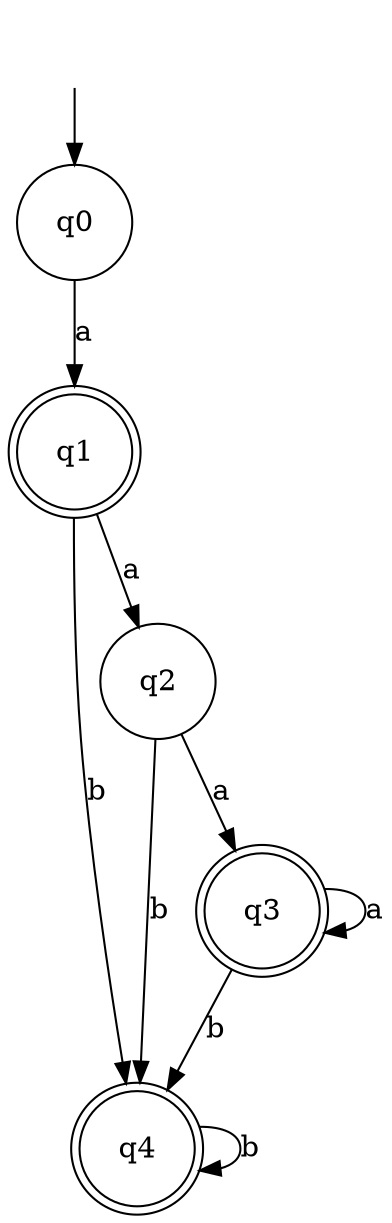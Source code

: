 digraph Automaton {

q4 [shape = doublecircle, label=<<TABLE BORDER="0" CELLBORDER="0" CELLSPACING="0"><TR><TD>q4</TD></TR></TABLE>>];

_nil [style = invis, label=<<TABLE BORDER="0" CELLBORDER="" CELLSPACING="0"><TR><TD>_nil</TD></TR></TABLE>>];

q0 [shape = circle, label=<<TABLE BORDER="0" CELLBORDER="0" CELLSPACING="0"><TR><TD>q0</TD></TR></TABLE>>];

q2 [shape = circle, label=<<TABLE BORDER="0" CELLBORDER="0" CELLSPACING="0"><TR><TD>q2</TD></TR></TABLE>>];

q1 [shape = doublecircle, label=<<TABLE BORDER="0" CELLBORDER="0" CELLSPACING="0"><TR><TD>q1</TD></TR></TABLE>>];

q3 [shape = doublecircle, label=<<TABLE BORDER="0" CELLBORDER="0" CELLSPACING="0"><TR><TD>q3</TD></TR></TABLE>>];

q3->q4 [label="b"];

q3->q3 [label="a"];

q4->q4 [label="b"];

_nil -> q0 [];

q1->q2 [label="a"];

q2->q4 [label="b"];

q0->q1 [label="a"];

q2->q3 [label="a"];

q1->q4 [label="b"];

}
